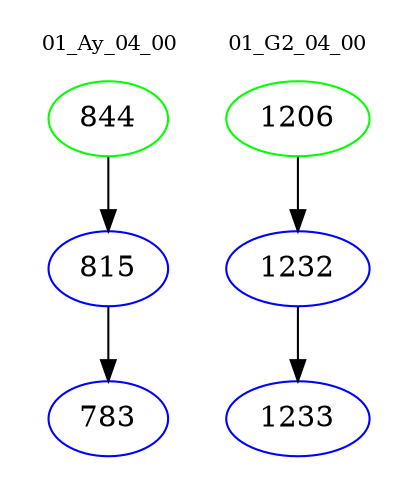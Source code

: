 digraph{
subgraph cluster_0 {
color = white
label = "01_Ay_04_00";
fontsize=10;
T0_844 [label="844", color="green"]
T0_844 -> T0_815 [color="black"]
T0_815 [label="815", color="blue"]
T0_815 -> T0_783 [color="black"]
T0_783 [label="783", color="blue"]
}
subgraph cluster_1 {
color = white
label = "01_G2_04_00";
fontsize=10;
T1_1206 [label="1206", color="green"]
T1_1206 -> T1_1232 [color="black"]
T1_1232 [label="1232", color="blue"]
T1_1232 -> T1_1233 [color="black"]
T1_1233 [label="1233", color="blue"]
}
}
